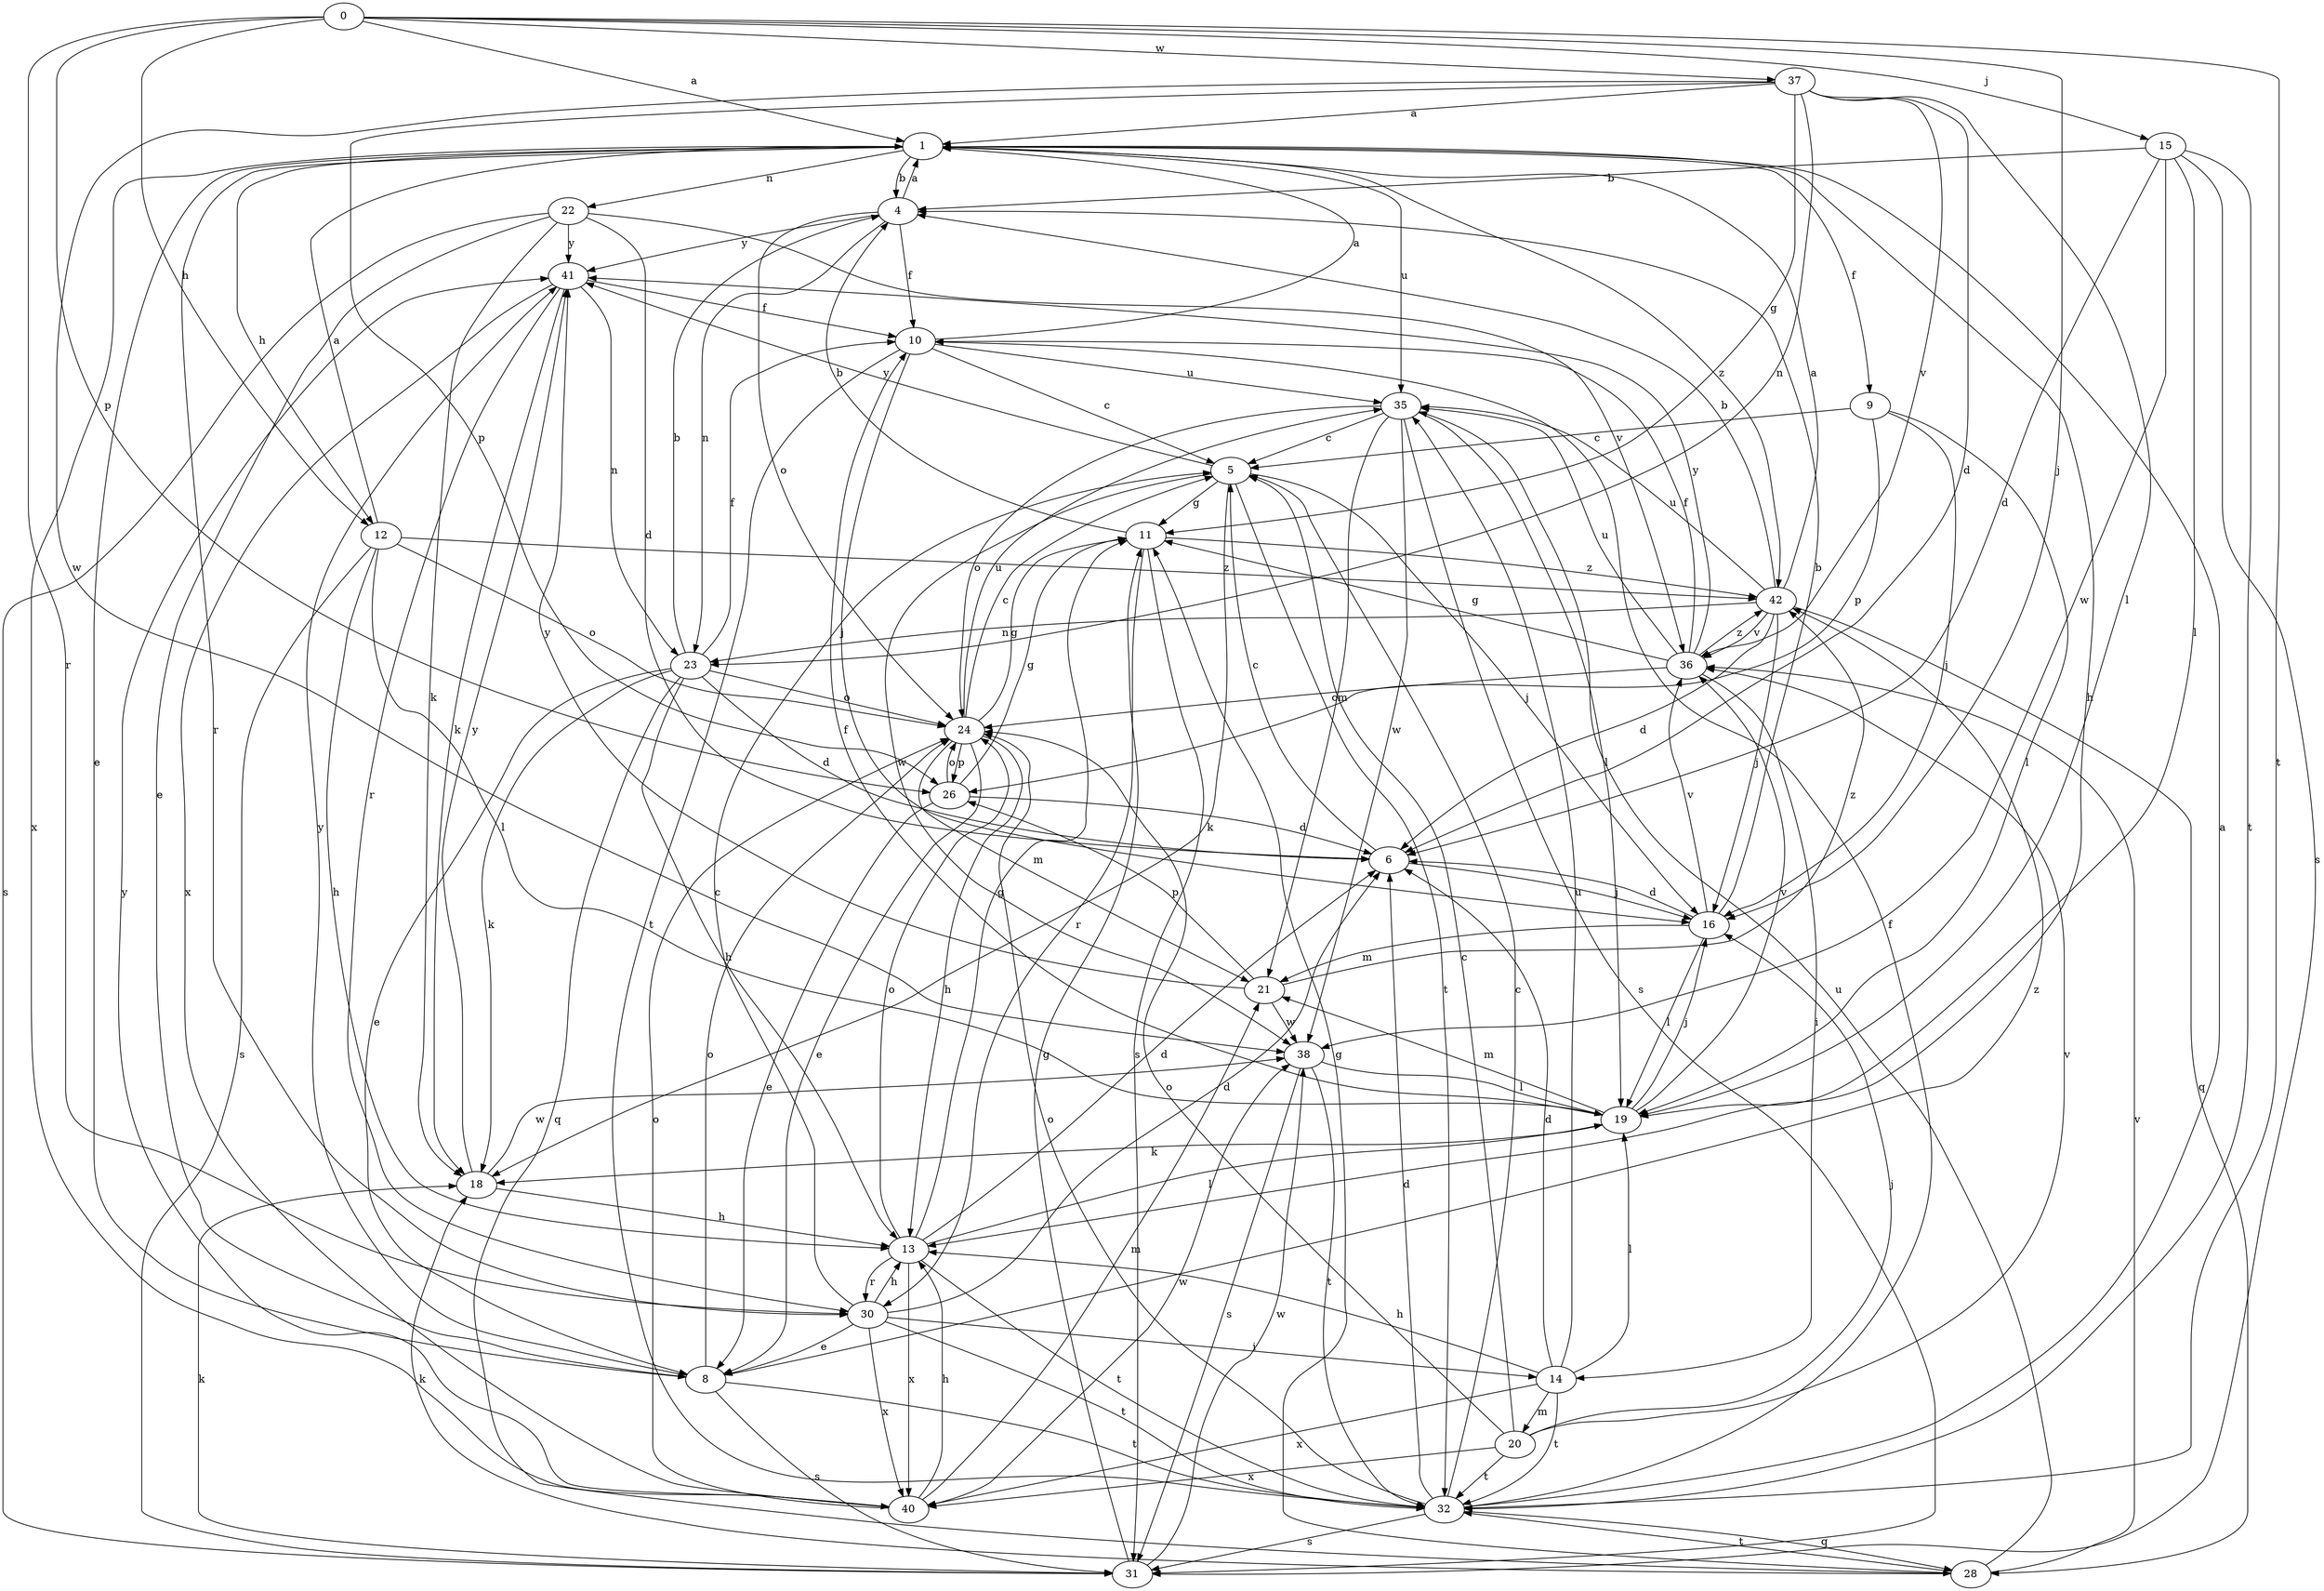 strict digraph  {
0;
1;
4;
5;
6;
8;
9;
10;
11;
12;
13;
14;
15;
16;
18;
19;
20;
21;
22;
23;
24;
26;
28;
30;
31;
32;
35;
36;
37;
38;
40;
41;
42;
0 -> 1  [label=a];
0 -> 12  [label=h];
0 -> 15  [label=j];
0 -> 16  [label=j];
0 -> 26  [label=p];
0 -> 30  [label=r];
0 -> 32  [label=t];
0 -> 37  [label=w];
1 -> 4  [label=b];
1 -> 8  [label=e];
1 -> 9  [label=f];
1 -> 12  [label=h];
1 -> 13  [label=h];
1 -> 22  [label=n];
1 -> 30  [label=r];
1 -> 35  [label=u];
1 -> 40  [label=x];
1 -> 42  [label=z];
4 -> 1  [label=a];
4 -> 10  [label=f];
4 -> 23  [label=n];
4 -> 24  [label=o];
4 -> 41  [label=y];
5 -> 11  [label=g];
5 -> 16  [label=j];
5 -> 18  [label=k];
5 -> 32  [label=t];
5 -> 38  [label=w];
5 -> 41  [label=y];
6 -> 5  [label=c];
6 -> 16  [label=j];
8 -> 24  [label=o];
8 -> 31  [label=s];
8 -> 32  [label=t];
8 -> 41  [label=y];
8 -> 42  [label=z];
9 -> 5  [label=c];
9 -> 16  [label=j];
9 -> 19  [label=l];
9 -> 26  [label=p];
10 -> 1  [label=a];
10 -> 5  [label=c];
10 -> 16  [label=j];
10 -> 32  [label=t];
10 -> 35  [label=u];
11 -> 4  [label=b];
11 -> 30  [label=r];
11 -> 31  [label=s];
11 -> 42  [label=z];
12 -> 1  [label=a];
12 -> 13  [label=h];
12 -> 19  [label=l];
12 -> 24  [label=o];
12 -> 31  [label=s];
12 -> 42  [label=z];
13 -> 6  [label=d];
13 -> 11  [label=g];
13 -> 19  [label=l];
13 -> 24  [label=o];
13 -> 30  [label=r];
13 -> 32  [label=t];
13 -> 40  [label=x];
14 -> 6  [label=d];
14 -> 13  [label=h];
14 -> 19  [label=l];
14 -> 20  [label=m];
14 -> 32  [label=t];
14 -> 35  [label=u];
14 -> 40  [label=x];
15 -> 4  [label=b];
15 -> 6  [label=d];
15 -> 19  [label=l];
15 -> 31  [label=s];
15 -> 32  [label=t];
15 -> 38  [label=w];
16 -> 4  [label=b];
16 -> 6  [label=d];
16 -> 19  [label=l];
16 -> 21  [label=m];
16 -> 36  [label=v];
18 -> 13  [label=h];
18 -> 38  [label=w];
18 -> 41  [label=y];
19 -> 10  [label=f];
19 -> 16  [label=j];
19 -> 18  [label=k];
19 -> 21  [label=m];
19 -> 36  [label=v];
20 -> 5  [label=c];
20 -> 16  [label=j];
20 -> 24  [label=o];
20 -> 32  [label=t];
20 -> 36  [label=v];
20 -> 40  [label=x];
21 -> 26  [label=p];
21 -> 38  [label=w];
21 -> 41  [label=y];
21 -> 42  [label=z];
22 -> 6  [label=d];
22 -> 8  [label=e];
22 -> 18  [label=k];
22 -> 31  [label=s];
22 -> 36  [label=v];
22 -> 41  [label=y];
23 -> 4  [label=b];
23 -> 6  [label=d];
23 -> 8  [label=e];
23 -> 10  [label=f];
23 -> 13  [label=h];
23 -> 18  [label=k];
23 -> 24  [label=o];
23 -> 28  [label=q];
24 -> 5  [label=c];
24 -> 8  [label=e];
24 -> 11  [label=g];
24 -> 13  [label=h];
24 -> 21  [label=m];
24 -> 26  [label=p];
24 -> 35  [label=u];
26 -> 6  [label=d];
26 -> 8  [label=e];
26 -> 11  [label=g];
26 -> 24  [label=o];
28 -> 11  [label=g];
28 -> 18  [label=k];
28 -> 32  [label=t];
28 -> 35  [label=u];
28 -> 36  [label=v];
30 -> 5  [label=c];
30 -> 6  [label=d];
30 -> 8  [label=e];
30 -> 13  [label=h];
30 -> 14  [label=i];
30 -> 32  [label=t];
30 -> 40  [label=x];
31 -> 11  [label=g];
31 -> 18  [label=k];
31 -> 38  [label=w];
32 -> 1  [label=a];
32 -> 5  [label=c];
32 -> 6  [label=d];
32 -> 10  [label=f];
32 -> 24  [label=o];
32 -> 28  [label=q];
32 -> 31  [label=s];
35 -> 5  [label=c];
35 -> 19  [label=l];
35 -> 21  [label=m];
35 -> 24  [label=o];
35 -> 31  [label=s];
35 -> 38  [label=w];
36 -> 10  [label=f];
36 -> 11  [label=g];
36 -> 14  [label=i];
36 -> 24  [label=o];
36 -> 35  [label=u];
36 -> 41  [label=y];
36 -> 42  [label=z];
37 -> 1  [label=a];
37 -> 6  [label=d];
37 -> 11  [label=g];
37 -> 19  [label=l];
37 -> 23  [label=n];
37 -> 26  [label=p];
37 -> 36  [label=v];
37 -> 38  [label=w];
38 -> 19  [label=l];
38 -> 31  [label=s];
38 -> 32  [label=t];
40 -> 13  [label=h];
40 -> 21  [label=m];
40 -> 24  [label=o];
40 -> 38  [label=w];
40 -> 41  [label=y];
41 -> 10  [label=f];
41 -> 18  [label=k];
41 -> 23  [label=n];
41 -> 30  [label=r];
41 -> 40  [label=x];
42 -> 1  [label=a];
42 -> 4  [label=b];
42 -> 6  [label=d];
42 -> 16  [label=j];
42 -> 23  [label=n];
42 -> 28  [label=q];
42 -> 35  [label=u];
42 -> 36  [label=v];
}
